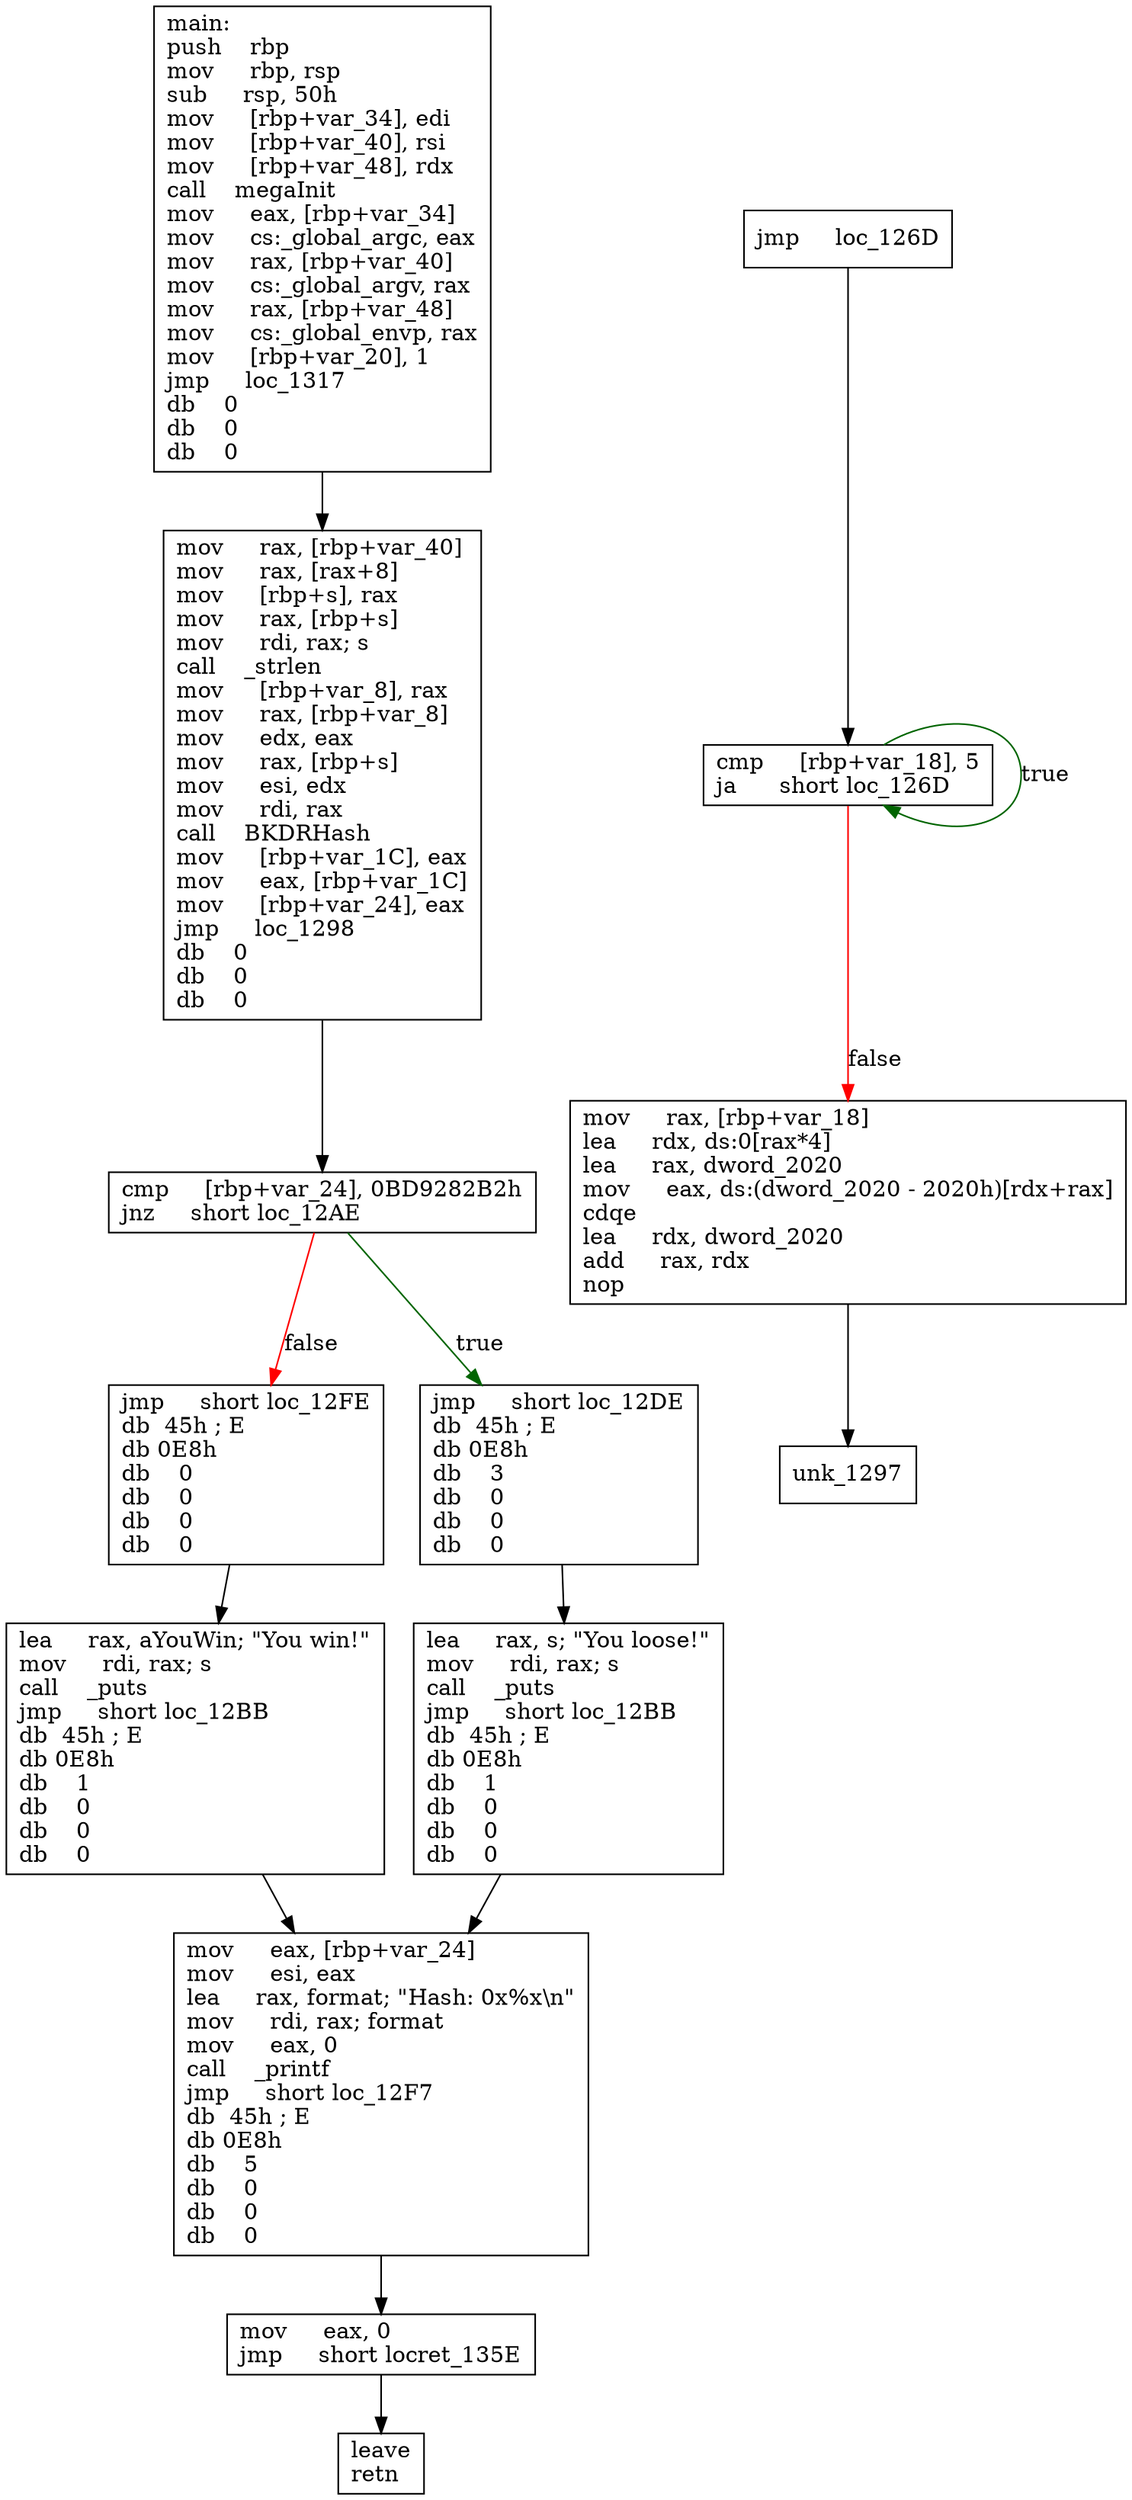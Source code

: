 digraph "main" {
	graph [
	];
	node [
		shape = "box"
	];
	edge [
	];
	"0" [
		label = "main:\lpush    rbp\lmov     rbp, rsp\lsub     rsp, 50h\lmov     [rbp+var_34], edi\lmov     [rbp+var_40], rsi\lmov     [rbp+var_48], rdx\lcall    megaInit\lmov     eax, [rbp+var_34]\lmov     cs:_global_argc, eax\lmov     rax, [rbp+var_40]\lmov     cs:_global_argv, rax\lmov     rax, [rbp+var_48]\lmov     cs:_global_envp, rax\lmov     [rbp+var_20], 1\ljmp     loc_1317\ldb    0\ldb    0\ldb    0\l"
	];
	"1" [
		label = "cmp     [rbp+var_18], 5\lja      short loc_126D\l"
	];
	"2" [
		label = "mov     rax, [rbp+var_18]\llea     rdx, ds:0[rax*4]\llea     rax, dword_2020\lmov     eax, ds:(dword_2020 - 2020h)[rdx+rax]\lcdqe\llea     rdx, dword_2020\ladd     rax, rdx\lnop\l"
	];
	"3" [
		label = "cmp     [rbp+var_24], 0BD9282B2h\ljnz     short loc_12AE\l"
	];
	"4" [
		label = "jmp     short loc_12FE\ldb  45h ; E\ldb 0E8h\ldb    0\ldb    0\ldb    0\ldb    0\l"
	];
	"5" [
		label = "jmp     short loc_12DE\ldb  45h ; E\ldb 0E8h\ldb    3\ldb    0\ldb    0\ldb    0\l"
	];
	"6" [
		label = "mov     eax, [rbp+var_24]\lmov     esi, eax\llea     rax, format; \"Hash: 0x%x\\n\"\lmov     rdi, rax; format\lmov     eax, 0\lcall    _printf\ljmp     short loc_12F7\ldb  45h ; E\ldb 0E8h\ldb    5\ldb    0\ldb    0\ldb    0\l"
	];
	"7" [
		label = "lea     rax, s; \"You loose!\"\lmov     rdi, rax; s\lcall    _puts\ljmp     short loc_12BB\ldb  45h ; E\ldb 0E8h\ldb    1\ldb    0\ldb    0\ldb    0\l"
	];
	"8" [
		label = "mov     eax, 0\ljmp     short locret_135E\l"
	];
	"9" [
		label = "lea     rax, aYouWin; \"You win!\"\lmov     rdi, rax; s\lcall    _puts\ljmp     short loc_12BB\ldb  45h ; E\ldb 0E8h\ldb    1\ldb    0\ldb    0\ldb    0\l"
	];
	"10" [
		label = "mov     rax, [rbp+var_40]\lmov     rax, [rax+8]\lmov     [rbp+s], rax\lmov     rax, [rbp+s]\lmov     rdi, rax; s\lcall    _strlen\lmov     [rbp+var_8], rax\lmov     rax, [rbp+var_8]\lmov     edx, eax\lmov     rax, [rbp+s]\lmov     esi, edx\lmov     rdi, rax\lcall    BKDRHash\lmov     [rbp+var_1C], eax\lmov     eax, [rbp+var_1C]\lmov     [rbp+var_24], eax\ljmp     loc_1298\ldb    0\ldb    0\ldb    0\l"
	];
	"11" [
		label = "jmp     loc_126D\l"
	];
	"12" [
		label = "leave\lretn\l"
	];
	"13" [
		label = "unk_1297\l"
	];
// node 0
	"0" -> "10" [ ];
// node 1
	"1" -> "2" [ label = "false", color = red ];
	"1" -> "1" [ label = "true", color = darkgreen ];
// node 2
	"2" -> "13" [ ];
// node 3
	"3" -> "4" [ label = "false", color = red ];
	"3" -> "5" [ label = "true", color = darkgreen ];
// node 4
	"4" -> "9" [ ];
// node 5
	"5" -> "7" [ ];
// node 6
	"6" -> "8" [ ];
// node 7
	"7" -> "6" [ ];
// node 8
	"8" -> "12" [ ];
// node 9
	"9" -> "6" [ ];
// node 10
	"10" -> "3" [ ];
// node 11
	"11" -> "1" [ ];
// node 12
// node 13
}
